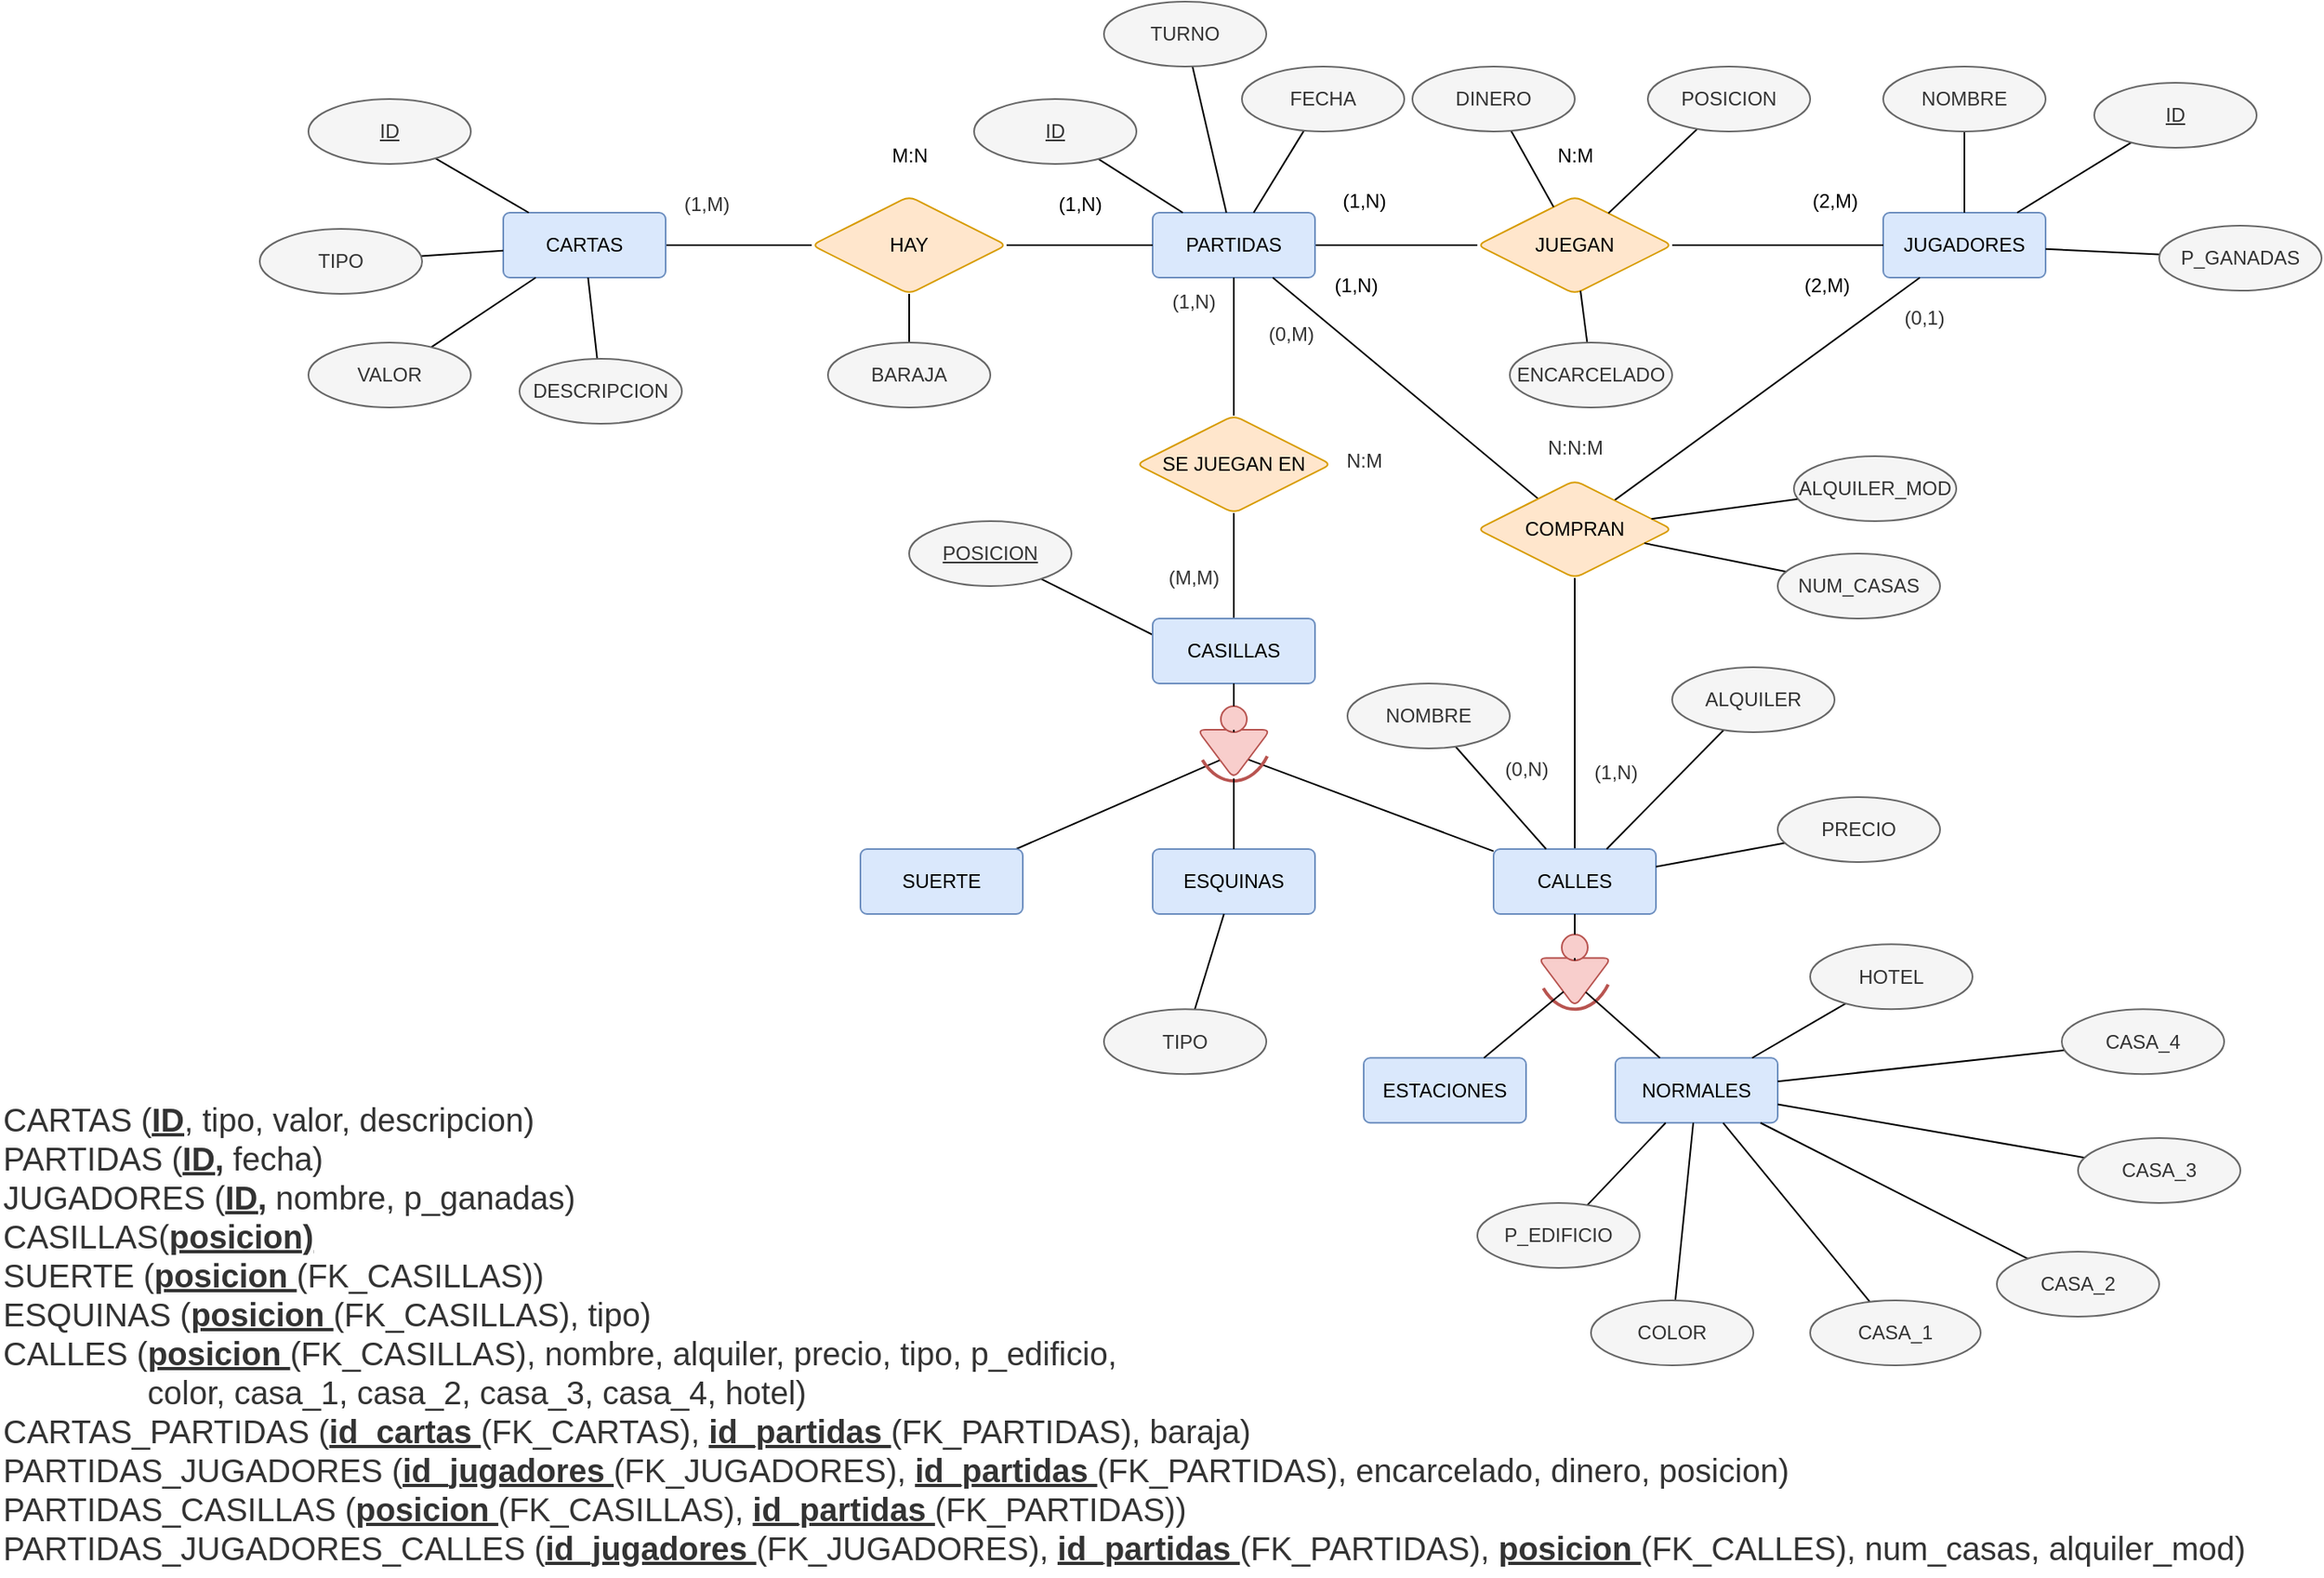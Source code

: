 <mxfile version="27.0.8">
  <diagram name="Página-1" id="GVrQLv2h6fMx2io5HRrk">
    <mxGraphModel dx="1861" dy="1739" grid="1" gridSize="10" guides="1" tooltips="1" connect="1" arrows="1" fold="1" page="1" pageScale="1" pageWidth="827" pageHeight="1169" math="0" shadow="0">
      <root>
        <mxCell id="0" />
        <mxCell id="1" parent="0" />
        <mxCell id="Kz1kZKpCMdOL16E8bEL4-8" style="rounded=0;orthogonalLoop=1;jettySize=auto;html=1;fontFamily=Helvetica;fontSize=12;fontColor=default;endArrow=none;startFill=0;" parent="1" source="Kz1kZKpCMdOL16E8bEL4-2" target="Kz1kZKpCMdOL16E8bEL4-7" edge="1">
          <mxGeometry relative="1" as="geometry" />
        </mxCell>
        <mxCell id="Kz1kZKpCMdOL16E8bEL4-2" value="PARTIDAS" style="rounded=1;arcSize=10;whiteSpace=wrap;html=1;align=center;fillColor=#dae8fc;strokeColor=#6c8ebf;" parent="1" vertex="1">
          <mxGeometry x="80" y="120" width="100" height="40" as="geometry" />
        </mxCell>
        <mxCell id="Kz1kZKpCMdOL16E8bEL4-64" style="edgeStyle=orthogonalEdgeStyle;shape=connector;rounded=0;orthogonalLoop=1;jettySize=auto;html=1;strokeColor=default;align=center;verticalAlign=middle;fontFamily=Helvetica;fontSize=12;fontColor=#333333;labelBackgroundColor=none;startFill=0;endArrow=none;" parent="1" source="Kz1kZKpCMdOL16E8bEL4-3" target="Kz1kZKpCMdOL16E8bEL4-14" edge="1">
          <mxGeometry relative="1" as="geometry">
            <Array as="points">
              <mxPoint x="340" y="420" />
              <mxPoint x="340" y="420" />
            </Array>
          </mxGeometry>
        </mxCell>
        <mxCell id="Kz1kZKpCMdOL16E8bEL4-92" style="edgeStyle=none;shape=connector;rounded=0;orthogonalLoop=1;jettySize=auto;html=1;strokeColor=default;align=center;verticalAlign=middle;fontFamily=Helvetica;fontSize=12;fontColor=#333333;labelBackgroundColor=none;startFill=0;endArrow=none;" parent="1" source="Kz1kZKpCMdOL16E8bEL4-3" target="Kz1kZKpCMdOL16E8bEL4-81" edge="1">
          <mxGeometry relative="1" as="geometry" />
        </mxCell>
        <mxCell id="Kz1kZKpCMdOL16E8bEL4-3" value="CALLES" style="rounded=1;arcSize=10;whiteSpace=wrap;html=1;align=center;fillColor=#dae8fc;strokeColor=#6c8ebf;" parent="1" vertex="1">
          <mxGeometry x="290" y="512" width="100" height="40" as="geometry" />
        </mxCell>
        <mxCell id="Kz1kZKpCMdOL16E8bEL4-4" value="JUGADORES" style="rounded=1;arcSize=10;whiteSpace=wrap;html=1;align=center;fillColor=#dae8fc;strokeColor=#6c8ebf;" parent="1" vertex="1">
          <mxGeometry x="530" y="120" width="100" height="40" as="geometry" />
        </mxCell>
        <mxCell id="JQykCyGJorLqX33hvO-P-10" style="edgeStyle=none;shape=connector;rounded=0;orthogonalLoop=1;jettySize=auto;html=1;strokeColor=default;align=center;verticalAlign=middle;fontFamily=Helvetica;fontSize=12;fontColor=#333333;labelBackgroundColor=none;startFill=0;endArrow=none;" parent="1" source="Kz1kZKpCMdOL16E8bEL4-5" target="Kz1kZKpCMdOL16E8bEL4-22" edge="1">
          <mxGeometry relative="1" as="geometry" />
        </mxCell>
        <mxCell id="Kz1kZKpCMdOL16E8bEL4-5" value="CARTAS" style="rounded=1;arcSize=10;whiteSpace=wrap;html=1;align=center;fillColor=#dae8fc;strokeColor=#6c8ebf;" parent="1" vertex="1">
          <mxGeometry x="-320" y="120" width="100" height="40" as="geometry" />
        </mxCell>
        <mxCell id="Kz1kZKpCMdOL16E8bEL4-10" style="edgeStyle=none;shape=connector;rounded=0;orthogonalLoop=1;jettySize=auto;html=1;strokeColor=default;align=center;verticalAlign=middle;fontFamily=Helvetica;fontSize=12;fontColor=default;labelBackgroundColor=default;startFill=0;endArrow=none;" parent="1" source="Kz1kZKpCMdOL16E8bEL4-7" target="Kz1kZKpCMdOL16E8bEL4-4" edge="1">
          <mxGeometry relative="1" as="geometry" />
        </mxCell>
        <mxCell id="Kz1kZKpCMdOL16E8bEL4-7" value="JUEGAN" style="shape=rhombus;perimeter=rhombusPerimeter;whiteSpace=wrap;html=1;align=center;rounded=1;strokeColor=#d79b00;verticalAlign=middle;arcSize=10;fontFamily=Helvetica;fontSize=12;fillColor=#ffe6cc;" parent="1" vertex="1">
          <mxGeometry x="280" y="110" width="120" height="60" as="geometry" />
        </mxCell>
        <mxCell id="Kz1kZKpCMdOL16E8bEL4-18" style="edgeStyle=none;shape=connector;rounded=0;orthogonalLoop=1;jettySize=auto;html=1;strokeColor=default;align=center;verticalAlign=middle;fontFamily=Helvetica;fontSize=12;fontColor=default;labelBackgroundColor=none;startFill=0;endArrow=none;" parent="1" source="Kz1kZKpCMdOL16E8bEL4-14" target="Kz1kZKpCMdOL16E8bEL4-4" edge="1">
          <mxGeometry relative="1" as="geometry" />
        </mxCell>
        <mxCell id="JQykCyGJorLqX33hvO-P-3" style="shape=connector;rounded=0;orthogonalLoop=1;jettySize=auto;html=1;strokeColor=default;align=center;verticalAlign=middle;fontFamily=Helvetica;fontSize=12;fontColor=#333333;labelBackgroundColor=none;startFill=0;endArrow=none;" parent="1" source="Kz1kZKpCMdOL16E8bEL4-14" target="Kz1kZKpCMdOL16E8bEL4-2" edge="1">
          <mxGeometry relative="1" as="geometry" />
        </mxCell>
        <mxCell id="Kz1kZKpCMdOL16E8bEL4-14" value="COMPRAN" style="shape=rhombus;perimeter=rhombusPerimeter;whiteSpace=wrap;html=1;align=center;rounded=1;strokeColor=#d79b00;verticalAlign=middle;arcSize=10;fontFamily=Helvetica;fontSize=12;labelBackgroundColor=none;fillColor=#ffe6cc;" parent="1" vertex="1">
          <mxGeometry x="280" y="285" width="120" height="60" as="geometry" />
        </mxCell>
        <mxCell id="Kz1kZKpCMdOL16E8bEL4-24" style="edgeStyle=none;shape=connector;rounded=0;orthogonalLoop=1;jettySize=auto;html=1;strokeColor=default;align=center;verticalAlign=middle;fontFamily=Helvetica;fontSize=12;fontColor=default;labelBackgroundColor=none;startFill=0;endArrow=none;" parent="1" source="Kz1kZKpCMdOL16E8bEL4-22" target="Kz1kZKpCMdOL16E8bEL4-2" edge="1">
          <mxGeometry relative="1" as="geometry" />
        </mxCell>
        <mxCell id="Kz1kZKpCMdOL16E8bEL4-22" value="HAY" style="shape=rhombus;perimeter=rhombusPerimeter;whiteSpace=wrap;html=1;align=center;rounded=1;strokeColor=#d79b00;verticalAlign=middle;arcSize=10;fontFamily=Helvetica;fontSize=12;fontColor=default;labelBackgroundColor=none;fillColor=#ffe6cc;" parent="1" vertex="1">
          <mxGeometry x="-130" y="110" width="120" height="60" as="geometry" />
        </mxCell>
        <mxCell id="Kz1kZKpCMdOL16E8bEL4-28" value="(1,N)" style="text;html=1;align=center;verticalAlign=middle;resizable=0;points=[];autosize=1;strokeColor=none;fillColor=none;fontFamily=Helvetica;fontSize=12;fontColor=default;labelBackgroundColor=none;" parent="1" vertex="1">
          <mxGeometry x="10" y="100" width="50" height="30" as="geometry" />
        </mxCell>
        <mxCell id="Kz1kZKpCMdOL16E8bEL4-30" value="M:N" style="text;html=1;align=center;verticalAlign=middle;resizable=0;points=[];autosize=1;strokeColor=none;fillColor=none;fontFamily=Helvetica;fontSize=12;fontColor=default;labelBackgroundColor=none;" parent="1" vertex="1">
          <mxGeometry x="-95" y="70" width="50" height="30" as="geometry" />
        </mxCell>
        <mxCell id="Kz1kZKpCMdOL16E8bEL4-31" value="(2,M)" style="text;html=1;align=center;verticalAlign=middle;resizable=0;points=[];autosize=1;strokeColor=none;fillColor=none;fontFamily=Helvetica;fontSize=12;fontColor=default;labelBackgroundColor=none;" parent="1" vertex="1">
          <mxGeometry x="475" y="98" width="50" height="30" as="geometry" />
        </mxCell>
        <mxCell id="Kz1kZKpCMdOL16E8bEL4-32" value="(1,N)" style="text;html=1;align=center;verticalAlign=middle;resizable=0;points=[];autosize=1;strokeColor=none;fillColor=none;fontFamily=Helvetica;fontSize=12;fontColor=default;labelBackgroundColor=none;" parent="1" vertex="1">
          <mxGeometry x="185" y="98" width="50" height="30" as="geometry" />
        </mxCell>
        <mxCell id="Kz1kZKpCMdOL16E8bEL4-33" value="N:M" style="text;html=1;align=center;verticalAlign=middle;resizable=0;points=[];autosize=1;strokeColor=none;fillColor=none;fontFamily=Helvetica;fontSize=12;fontColor=default;labelBackgroundColor=none;" parent="1" vertex="1">
          <mxGeometry x="315" y="70" width="50" height="30" as="geometry" />
        </mxCell>
        <mxCell id="Kz1kZKpCMdOL16E8bEL4-36" style="edgeStyle=none;shape=connector;rounded=0;orthogonalLoop=1;jettySize=auto;html=1;strokeColor=default;align=center;verticalAlign=middle;fontFamily=Helvetica;fontSize=12;fontColor=default;labelBackgroundColor=none;startFill=0;endArrow=none;" parent="1" source="Kz1kZKpCMdOL16E8bEL4-35" target="Kz1kZKpCMdOL16E8bEL4-2" edge="1">
          <mxGeometry relative="1" as="geometry" />
        </mxCell>
        <mxCell id="Kz1kZKpCMdOL16E8bEL4-59" style="edgeStyle=none;shape=connector;rounded=0;orthogonalLoop=1;jettySize=auto;html=1;strokeColor=default;align=center;verticalAlign=middle;fontFamily=Helvetica;fontSize=12;fontColor=#333333;labelBackgroundColor=none;startFill=0;endArrow=none;" parent="1" source="Kz1kZKpCMdOL16E8bEL4-35" target="Kz1kZKpCMdOL16E8bEL4-58" edge="1">
          <mxGeometry relative="1" as="geometry" />
        </mxCell>
        <mxCell id="Kz1kZKpCMdOL16E8bEL4-35" value="SE JUEGAN EN" style="shape=rhombus;perimeter=rhombusPerimeter;whiteSpace=wrap;html=1;align=center;rounded=1;strokeColor=#d79b00;verticalAlign=middle;arcSize=10;fontFamily=Helvetica;fontSize=12;fontColor=default;labelBackgroundColor=none;fillColor=#ffe6cc;" parent="1" vertex="1">
          <mxGeometry x="70" y="245" width="120" height="60" as="geometry" />
        </mxCell>
        <mxCell id="Kz1kZKpCMdOL16E8bEL4-47" style="edgeStyle=none;shape=connector;rounded=0;orthogonalLoop=1;jettySize=auto;html=1;strokeColor=default;align=center;verticalAlign=middle;fontFamily=Helvetica;fontSize=12;fontColor=#333333;labelBackgroundColor=none;startFill=0;endArrow=none;" parent="1" source="Kz1kZKpCMdOL16E8bEL4-44" target="Kz1kZKpCMdOL16E8bEL4-4" edge="1">
          <mxGeometry relative="1" as="geometry" />
        </mxCell>
        <mxCell id="Kz1kZKpCMdOL16E8bEL4-44" value="NOMBRE" style="ellipse;whiteSpace=wrap;html=1;align=center;rounded=1;strokeColor=#666666;verticalAlign=middle;arcSize=10;fontFamily=Helvetica;fontSize=12;fontColor=#333333;labelBackgroundColor=none;fillColor=#f5f5f5;" parent="1" vertex="1">
          <mxGeometry x="530" y="30" width="100" height="40" as="geometry" />
        </mxCell>
        <mxCell id="Kz1kZKpCMdOL16E8bEL4-48" style="edgeStyle=none;shape=connector;rounded=0;orthogonalLoop=1;jettySize=auto;html=1;strokeColor=default;align=center;verticalAlign=middle;fontFamily=Helvetica;fontSize=12;fontColor=#333333;labelBackgroundColor=none;startFill=0;endArrow=none;" parent="1" source="Kz1kZKpCMdOL16E8bEL4-45" target="Kz1kZKpCMdOL16E8bEL4-4" edge="1">
          <mxGeometry relative="1" as="geometry" />
        </mxCell>
        <mxCell id="Kz1kZKpCMdOL16E8bEL4-45" value="ID" style="ellipse;whiteSpace=wrap;html=1;align=center;rounded=1;strokeColor=#666666;verticalAlign=middle;arcSize=10;fontFamily=Helvetica;fontSize=12;fontColor=#333333;labelBackgroundColor=none;fillColor=#f5f5f5;fontStyle=4" parent="1" vertex="1">
          <mxGeometry x="660" y="40" width="100" height="40" as="geometry" />
        </mxCell>
        <mxCell id="Kz1kZKpCMdOL16E8bEL4-52" style="edgeStyle=none;shape=connector;rounded=0;orthogonalLoop=1;jettySize=auto;html=1;strokeColor=default;align=center;verticalAlign=middle;fontFamily=Helvetica;fontSize=12;fontColor=#333333;labelBackgroundColor=none;startFill=0;endArrow=none;" parent="1" source="Kz1kZKpCMdOL16E8bEL4-50" target="Kz1kZKpCMdOL16E8bEL4-7" edge="1">
          <mxGeometry relative="1" as="geometry" />
        </mxCell>
        <mxCell id="Kz1kZKpCMdOL16E8bEL4-50" value="DINERO" style="ellipse;whiteSpace=wrap;html=1;align=center;rounded=1;strokeColor=#666666;verticalAlign=middle;arcSize=10;fontFamily=Helvetica;fontSize=12;fontColor=#333333;labelBackgroundColor=none;fillColor=#f5f5f5;" parent="1" vertex="1">
          <mxGeometry x="240" y="30" width="100" height="40" as="geometry" />
        </mxCell>
        <mxCell id="Kz1kZKpCMdOL16E8bEL4-54" style="edgeStyle=none;shape=connector;rounded=0;orthogonalLoop=1;jettySize=auto;html=1;strokeColor=default;align=center;verticalAlign=middle;fontFamily=Helvetica;fontSize=12;fontColor=#333333;labelBackgroundColor=none;startFill=0;endArrow=none;" parent="1" source="Kz1kZKpCMdOL16E8bEL4-53" target="Kz1kZKpCMdOL16E8bEL4-2" edge="1">
          <mxGeometry relative="1" as="geometry" />
        </mxCell>
        <mxCell id="Kz1kZKpCMdOL16E8bEL4-53" value="ID" style="ellipse;whiteSpace=wrap;html=1;align=center;rounded=1;strokeColor=#666666;verticalAlign=middle;arcSize=10;fontFamily=Helvetica;fontSize=12;fontColor=#333333;labelBackgroundColor=none;fillColor=#f5f5f5;fontStyle=4" parent="1" vertex="1">
          <mxGeometry x="-30" y="50" width="100" height="40" as="geometry" />
        </mxCell>
        <mxCell id="Kz1kZKpCMdOL16E8bEL4-65" style="edgeStyle=none;shape=connector;rounded=0;orthogonalLoop=1;jettySize=auto;html=1;strokeColor=default;align=center;verticalAlign=middle;fontFamily=Helvetica;fontSize=12;fontColor=#333333;labelBackgroundColor=none;startFill=0;endArrow=none;" parent="1" source="Kz1kZKpCMdOL16E8bEL4-55" edge="1">
          <mxGeometry relative="1" as="geometry">
            <mxPoint x="120" y="400" as="targetPoint" />
          </mxGeometry>
        </mxCell>
        <mxCell id="Kz1kZKpCMdOL16E8bEL4-55" value="POSICION" style="ellipse;whiteSpace=wrap;html=1;align=center;rounded=1;strokeColor=#666666;verticalAlign=middle;arcSize=10;fontFamily=Helvetica;fontSize=12;fontColor=#333333;labelBackgroundColor=none;fillColor=#f5f5f5;fontStyle=4" parent="1" vertex="1">
          <mxGeometry x="-70" y="310" width="100" height="40" as="geometry" />
        </mxCell>
        <mxCell id="Kz1kZKpCMdOL16E8bEL4-66" style="edgeStyle=none;shape=connector;rounded=0;orthogonalLoop=1;jettySize=auto;html=1;strokeColor=default;align=center;verticalAlign=middle;fontFamily=Helvetica;fontSize=12;fontColor=#333333;labelBackgroundColor=none;startFill=0;endArrow=none;" parent="1" source="Kz1kZKpCMdOL16E8bEL4-56" target="Kz1kZKpCMdOL16E8bEL4-3" edge="1">
          <mxGeometry relative="1" as="geometry" />
        </mxCell>
        <mxCell id="Kz1kZKpCMdOL16E8bEL4-56" value="NOMBRE" style="ellipse;whiteSpace=wrap;html=1;align=center;rounded=1;strokeColor=#666666;verticalAlign=middle;arcSize=10;fontFamily=Helvetica;fontSize=12;fontColor=#333333;labelBackgroundColor=none;fillColor=#f5f5f5;" parent="1" vertex="1">
          <mxGeometry x="200" y="410" width="100" height="40" as="geometry" />
        </mxCell>
        <mxCell id="Kz1kZKpCMdOL16E8bEL4-67" style="edgeStyle=none;shape=connector;rounded=0;orthogonalLoop=1;jettySize=auto;html=1;strokeColor=default;align=center;verticalAlign=middle;fontFamily=Helvetica;fontSize=12;fontColor=#333333;labelBackgroundColor=none;startFill=0;endArrow=none;" parent="1" source="Kz1kZKpCMdOL16E8bEL4-57" target="Kz1kZKpCMdOL16E8bEL4-3" edge="1">
          <mxGeometry relative="1" as="geometry">
            <mxPoint x="427.998" y="475.997" as="sourcePoint" />
          </mxGeometry>
        </mxCell>
        <mxCell id="Kz1kZKpCMdOL16E8bEL4-57" value="PRECIO" style="ellipse;whiteSpace=wrap;html=1;align=center;rounded=1;strokeColor=#666666;verticalAlign=middle;arcSize=10;fontFamily=Helvetica;fontSize=12;fontColor=#333333;labelBackgroundColor=none;fillColor=#f5f5f5;" parent="1" vertex="1">
          <mxGeometry x="465" y="480" width="100" height="40" as="geometry" />
        </mxCell>
        <mxCell id="Kz1kZKpCMdOL16E8bEL4-58" value="CASILLAS" style="rounded=1;arcSize=10;whiteSpace=wrap;html=1;align=center;strokeColor=#6c8ebf;verticalAlign=middle;fontFamily=Helvetica;fontSize=12;labelBackgroundColor=none;fillColor=#dae8fc;" parent="1" vertex="1">
          <mxGeometry x="80" y="370" width="100" height="40" as="geometry" />
        </mxCell>
        <mxCell id="Kz1kZKpCMdOL16E8bEL4-60" value="ESTACIONES" style="rounded=1;arcSize=10;whiteSpace=wrap;html=1;align=center;strokeColor=#6c8ebf;verticalAlign=middle;fontFamily=Helvetica;fontSize=12;labelBackgroundColor=none;fillColor=#dae8fc;" parent="1" vertex="1">
          <mxGeometry x="210" y="640.63" width="100" height="40" as="geometry" />
        </mxCell>
        <mxCell id="Kz1kZKpCMdOL16E8bEL4-61" value="NORMALES" style="whiteSpace=wrap;html=1;align=center;rounded=1;strokeColor=#6c8ebf;verticalAlign=middle;arcSize=10;fontFamily=Helvetica;fontSize=12;labelBackgroundColor=none;fillColor=#dae8fc;" parent="1" vertex="1">
          <mxGeometry x="365" y="640.63" width="100" height="40" as="geometry" />
        </mxCell>
        <mxCell id="Kz1kZKpCMdOL16E8bEL4-90" style="edgeStyle=none;shape=connector;rounded=0;orthogonalLoop=1;jettySize=auto;html=1;strokeColor=default;align=center;verticalAlign=middle;fontFamily=Helvetica;fontSize=12;fontColor=#333333;labelBackgroundColor=none;startFill=0;endArrow=none;" parent="1" source="Kz1kZKpCMdOL16E8bEL4-62" target="Kz1kZKpCMdOL16E8bEL4-81" edge="1">
          <mxGeometry relative="1" as="geometry" />
        </mxCell>
        <mxCell id="Kz1kZKpCMdOL16E8bEL4-62" value="SUERTE" style="rounded=1;arcSize=10;whiteSpace=wrap;html=1;align=center;strokeColor=#6c8ebf;verticalAlign=middle;fontFamily=Helvetica;fontSize=12;labelBackgroundColor=none;fillColor=#dae8fc;" parent="1" vertex="1">
          <mxGeometry x="-100" y="512" width="100" height="40" as="geometry" />
        </mxCell>
        <mxCell id="Kz1kZKpCMdOL16E8bEL4-63" value="ESQUINAS" style="rounded=1;arcSize=10;whiteSpace=wrap;html=1;align=center;strokeColor=#6c8ebf;verticalAlign=middle;fontFamily=Helvetica;fontSize=12;labelBackgroundColor=none;fillColor=#dae8fc;" parent="1" vertex="1">
          <mxGeometry x="80" y="512" width="100" height="40" as="geometry" />
        </mxCell>
        <mxCell id="Kz1kZKpCMdOL16E8bEL4-80" value="" style="group" parent="1" vertex="1" connectable="0">
          <mxGeometry x="105" y="400" width="50" height="70" as="geometry" />
        </mxCell>
        <mxCell id="Kz1kZKpCMdOL16E8bEL4-81" value="" style="triangle;whiteSpace=wrap;html=1;rounded=1;strokeColor=#b85450;align=center;verticalAlign=middle;arcSize=10;fontFamily=Helvetica;fontSize=12;labelBackgroundColor=none;fillColor=#f8cecc;rotation=90;" parent="Kz1kZKpCMdOL16E8bEL4-80" vertex="1">
          <mxGeometry x="10" y="31" width="30" height="45" as="geometry" />
        </mxCell>
        <mxCell id="Kz1kZKpCMdOL16E8bEL4-82" value="" style="verticalLabelPosition=bottom;verticalAlign=top;html=1;shape=mxgraph.basic.arc;startAngle=0.346;endAngle=0.641;rounded=1;strokeColor=#b85450;align=center;arcSize=10;fontFamily=Helvetica;fontSize=12;labelBackgroundColor=none;fillColor=#f8cecc;strokeWidth=2;" parent="Kz1kZKpCMdOL16E8bEL4-80" vertex="1">
          <mxGeometry width="50" height="70" as="geometry" />
        </mxCell>
        <mxCell id="Kz1kZKpCMdOL16E8bEL4-83" value="" style="ellipse;whiteSpace=wrap;html=1;aspect=fixed;fillColor=#f8cecc;strokeColor=#b85450;" parent="Kz1kZKpCMdOL16E8bEL4-80" vertex="1">
          <mxGeometry x="17" y="24" width="16" height="16" as="geometry" />
        </mxCell>
        <mxCell id="Kz1kZKpCMdOL16E8bEL4-84" style="edgeStyle=none;shape=connector;rounded=0;orthogonalLoop=1;jettySize=auto;html=1;strokeColor=default;align=center;verticalAlign=middle;fontFamily=Helvetica;fontSize=12;fontColor=default;labelBackgroundColor=none;endArrow=none;endFill=0;" parent="Kz1kZKpCMdOL16E8bEL4-80" source="Kz1kZKpCMdOL16E8bEL4-83" target="Kz1kZKpCMdOL16E8bEL4-81" edge="1">
          <mxGeometry relative="1" as="geometry" />
        </mxCell>
        <mxCell id="Kz1kZKpCMdOL16E8bEL4-85" value="" style="group" parent="1" vertex="1" connectable="0">
          <mxGeometry x="315" y="540.63" width="50" height="70" as="geometry" />
        </mxCell>
        <mxCell id="Kz1kZKpCMdOL16E8bEL4-86" value="" style="triangle;whiteSpace=wrap;html=1;rounded=1;strokeColor=#b85450;align=center;verticalAlign=middle;arcSize=10;fontFamily=Helvetica;fontSize=12;labelBackgroundColor=none;fillColor=#f8cecc;rotation=90;" parent="Kz1kZKpCMdOL16E8bEL4-85" vertex="1">
          <mxGeometry x="10" y="31" width="30" height="45" as="geometry" />
        </mxCell>
        <mxCell id="Kz1kZKpCMdOL16E8bEL4-87" value="" style="verticalLabelPosition=bottom;verticalAlign=top;html=1;shape=mxgraph.basic.arc;startAngle=0.346;endAngle=0.641;rounded=1;strokeColor=#b85450;align=center;arcSize=10;fontFamily=Helvetica;fontSize=12;labelBackgroundColor=none;fillColor=#f8cecc;strokeWidth=2;" parent="Kz1kZKpCMdOL16E8bEL4-85" vertex="1">
          <mxGeometry width="50" height="70" as="geometry" />
        </mxCell>
        <mxCell id="Kz1kZKpCMdOL16E8bEL4-88" value="" style="ellipse;whiteSpace=wrap;html=1;aspect=fixed;fillColor=#f8cecc;strokeColor=#b85450;" parent="Kz1kZKpCMdOL16E8bEL4-85" vertex="1">
          <mxGeometry x="17" y="24" width="16" height="16" as="geometry" />
        </mxCell>
        <mxCell id="Kz1kZKpCMdOL16E8bEL4-89" style="edgeStyle=none;shape=connector;rounded=0;orthogonalLoop=1;jettySize=auto;html=1;strokeColor=default;align=center;verticalAlign=middle;fontFamily=Helvetica;fontSize=12;fontColor=default;labelBackgroundColor=none;endArrow=none;endFill=0;" parent="Kz1kZKpCMdOL16E8bEL4-85" source="Kz1kZKpCMdOL16E8bEL4-88" target="Kz1kZKpCMdOL16E8bEL4-86" edge="1">
          <mxGeometry relative="1" as="geometry" />
        </mxCell>
        <mxCell id="Kz1kZKpCMdOL16E8bEL4-91" style="edgeStyle=none;shape=connector;rounded=0;orthogonalLoop=1;jettySize=auto;html=1;strokeColor=default;align=center;verticalAlign=middle;fontFamily=Helvetica;fontSize=12;fontColor=#333333;labelBackgroundColor=none;startFill=0;endArrow=none;" parent="1" source="Kz1kZKpCMdOL16E8bEL4-63" target="Kz1kZKpCMdOL16E8bEL4-81" edge="1">
          <mxGeometry relative="1" as="geometry" />
        </mxCell>
        <mxCell id="Kz1kZKpCMdOL16E8bEL4-94" style="edgeStyle=none;shape=connector;rounded=0;orthogonalLoop=1;jettySize=auto;html=1;strokeColor=default;align=center;verticalAlign=middle;fontFamily=Helvetica;fontSize=12;fontColor=#333333;labelBackgroundColor=none;startFill=0;endArrow=none;" parent="1" source="Kz1kZKpCMdOL16E8bEL4-83" target="Kz1kZKpCMdOL16E8bEL4-58" edge="1">
          <mxGeometry relative="1" as="geometry" />
        </mxCell>
        <mxCell id="Kz1kZKpCMdOL16E8bEL4-95" style="edgeStyle=none;shape=connector;rounded=0;orthogonalLoop=1;jettySize=auto;html=1;strokeColor=default;align=center;verticalAlign=middle;fontFamily=Helvetica;fontSize=12;fontColor=#333333;labelBackgroundColor=none;startFill=0;endArrow=none;" parent="1" source="Kz1kZKpCMdOL16E8bEL4-88" target="Kz1kZKpCMdOL16E8bEL4-3" edge="1">
          <mxGeometry relative="1" as="geometry" />
        </mxCell>
        <mxCell id="Kz1kZKpCMdOL16E8bEL4-96" style="edgeStyle=none;shape=connector;rounded=0;orthogonalLoop=1;jettySize=auto;html=1;strokeColor=default;align=center;verticalAlign=middle;fontFamily=Helvetica;fontSize=12;fontColor=#333333;labelBackgroundColor=none;startFill=0;endArrow=none;" parent="1" source="Kz1kZKpCMdOL16E8bEL4-86" target="Kz1kZKpCMdOL16E8bEL4-60" edge="1">
          <mxGeometry relative="1" as="geometry" />
        </mxCell>
        <mxCell id="Kz1kZKpCMdOL16E8bEL4-97" style="edgeStyle=none;shape=connector;rounded=0;orthogonalLoop=1;jettySize=auto;html=1;strokeColor=default;align=center;verticalAlign=middle;fontFamily=Helvetica;fontSize=12;fontColor=#333333;labelBackgroundColor=none;startFill=0;endArrow=none;" parent="1" source="Kz1kZKpCMdOL16E8bEL4-86" target="Kz1kZKpCMdOL16E8bEL4-61" edge="1">
          <mxGeometry relative="1" as="geometry" />
        </mxCell>
        <mxCell id="Kz1kZKpCMdOL16E8bEL4-100" value="(0,1)" style="text;html=1;align=center;verticalAlign=middle;resizable=0;points=[];autosize=1;strokeColor=none;fillColor=none;fontFamily=Helvetica;fontSize=12;fontColor=#333333;labelBackgroundColor=none;" parent="1" vertex="1">
          <mxGeometry x="530" y="170" width="50" height="30" as="geometry" />
        </mxCell>
        <mxCell id="Kz1kZKpCMdOL16E8bEL4-101" value="(1,N)" style="text;html=1;align=center;verticalAlign=middle;resizable=0;points=[];autosize=1;strokeColor=none;fillColor=none;fontFamily=Helvetica;fontSize=12;fontColor=#333333;labelBackgroundColor=none;" parent="1" vertex="1">
          <mxGeometry x="340" y="450" width="50" height="30" as="geometry" />
        </mxCell>
        <mxCell id="Kz1kZKpCMdOL16E8bEL4-102" value="(M,M)" style="text;html=1;align=center;verticalAlign=middle;resizable=0;points=[];autosize=1;strokeColor=none;fillColor=none;fontFamily=Helvetica;fontSize=12;fontColor=#333333;labelBackgroundColor=none;" parent="1" vertex="1">
          <mxGeometry x="80" y="330" width="50" height="30" as="geometry" />
        </mxCell>
        <mxCell id="Kz1kZKpCMdOL16E8bEL4-103" value="(1,N)" style="text;html=1;align=center;verticalAlign=middle;resizable=0;points=[];autosize=1;strokeColor=none;fillColor=none;fontFamily=Helvetica;fontSize=12;fontColor=#333333;labelBackgroundColor=none;" parent="1" vertex="1">
          <mxGeometry x="80" y="160" width="50" height="30" as="geometry" />
        </mxCell>
        <mxCell id="Kz1kZKpCMdOL16E8bEL4-104" value="N:M" style="text;html=1;align=center;verticalAlign=middle;resizable=0;points=[];autosize=1;strokeColor=none;fillColor=none;fontFamily=Helvetica;fontSize=12;fontColor=#333333;labelBackgroundColor=none;" parent="1" vertex="1">
          <mxGeometry x="185" y="258" width="50" height="30" as="geometry" />
        </mxCell>
        <mxCell id="Kz1kZKpCMdOL16E8bEL4-113" style="edgeStyle=none;shape=connector;rounded=0;orthogonalLoop=1;jettySize=auto;html=1;strokeColor=default;align=center;verticalAlign=middle;fontFamily=Helvetica;fontSize=12;fontColor=#333333;labelBackgroundColor=none;startFill=0;endArrow=none;" parent="1" source="Kz1kZKpCMdOL16E8bEL4-105" target="Kz1kZKpCMdOL16E8bEL4-5" edge="1">
          <mxGeometry relative="1" as="geometry" />
        </mxCell>
        <mxCell id="Kz1kZKpCMdOL16E8bEL4-105" value="&lt;u&gt;ID&lt;/u&gt;" style="ellipse;whiteSpace=wrap;html=1;align=center;rounded=1;strokeColor=#666666;verticalAlign=middle;arcSize=10;fontFamily=Helvetica;fontSize=12;fontColor=#333333;labelBackgroundColor=none;fillColor=#f5f5f5;" parent="1" vertex="1">
          <mxGeometry x="-440" y="50" width="100" height="40" as="geometry" />
        </mxCell>
        <mxCell id="Kz1kZKpCMdOL16E8bEL4-112" style="edgeStyle=none;shape=connector;rounded=0;orthogonalLoop=1;jettySize=auto;html=1;strokeColor=default;align=center;verticalAlign=middle;fontFamily=Helvetica;fontSize=12;fontColor=#333333;labelBackgroundColor=none;startFill=0;endArrow=none;" parent="1" source="Kz1kZKpCMdOL16E8bEL4-106" target="Kz1kZKpCMdOL16E8bEL4-5" edge="1">
          <mxGeometry relative="1" as="geometry" />
        </mxCell>
        <mxCell id="Kz1kZKpCMdOL16E8bEL4-106" value="DESCRIPCION" style="ellipse;whiteSpace=wrap;html=1;align=center;rounded=1;strokeColor=#666666;verticalAlign=middle;arcSize=10;fontFamily=Helvetica;fontSize=12;fontColor=#333333;labelBackgroundColor=none;fillColor=#f5f5f5;" parent="1" vertex="1">
          <mxGeometry x="-310" y="210" width="100" height="40" as="geometry" />
        </mxCell>
        <mxCell id="Kz1kZKpCMdOL16E8bEL4-111" style="edgeStyle=none;shape=connector;rounded=0;orthogonalLoop=1;jettySize=auto;html=1;strokeColor=default;align=center;verticalAlign=middle;fontFamily=Helvetica;fontSize=12;fontColor=#333333;labelBackgroundColor=none;startFill=0;endArrow=none;" parent="1" source="Kz1kZKpCMdOL16E8bEL4-108" target="Kz1kZKpCMdOL16E8bEL4-5" edge="1">
          <mxGeometry relative="1" as="geometry" />
        </mxCell>
        <mxCell id="Kz1kZKpCMdOL16E8bEL4-108" value="TIPO" style="ellipse;whiteSpace=wrap;html=1;align=center;rounded=1;strokeColor=#666666;verticalAlign=middle;arcSize=10;fontFamily=Helvetica;fontSize=12;fontColor=#333333;labelBackgroundColor=none;fillColor=#f5f5f5;" parent="1" vertex="1">
          <mxGeometry x="-470" y="130" width="100" height="40" as="geometry" />
        </mxCell>
        <mxCell id="Kz1kZKpCMdOL16E8bEL4-110" style="edgeStyle=none;shape=connector;rounded=0;orthogonalLoop=1;jettySize=auto;html=1;strokeColor=default;align=center;verticalAlign=middle;fontFamily=Helvetica;fontSize=12;fontColor=#333333;labelBackgroundColor=none;startFill=0;endArrow=none;" parent="1" source="Kz1kZKpCMdOL16E8bEL4-109" target="Kz1kZKpCMdOL16E8bEL4-5" edge="1">
          <mxGeometry relative="1" as="geometry" />
        </mxCell>
        <mxCell id="Kz1kZKpCMdOL16E8bEL4-109" value="VALOR" style="ellipse;whiteSpace=wrap;html=1;align=center;rounded=1;strokeColor=#666666;verticalAlign=middle;arcSize=10;fontFamily=Helvetica;fontSize=12;fontColor=#333333;labelBackgroundColor=none;fillColor=#f5f5f5;" parent="1" vertex="1">
          <mxGeometry x="-440" y="200" width="100" height="40" as="geometry" />
        </mxCell>
        <mxCell id="Kz1kZKpCMdOL16E8bEL4-124" style="edgeStyle=none;shape=connector;rounded=0;orthogonalLoop=1;jettySize=auto;html=1;strokeColor=default;align=center;verticalAlign=middle;fontFamily=Helvetica;fontSize=12;fontColor=#333333;labelBackgroundColor=none;startFill=0;endArrow=none;" parent="1" source="Kz1kZKpCMdOL16E8bEL4-116" target="Kz1kZKpCMdOL16E8bEL4-61" edge="1">
          <mxGeometry relative="1" as="geometry" />
        </mxCell>
        <mxCell id="Kz1kZKpCMdOL16E8bEL4-116" value="CASA_2" style="ellipse;whiteSpace=wrap;html=1;align=center;rounded=1;strokeColor=#666666;verticalAlign=middle;arcSize=10;fontFamily=Helvetica;fontSize=12;fontColor=#333333;labelBackgroundColor=none;fillColor=#f5f5f5;" parent="1" vertex="1">
          <mxGeometry x="600" y="760" width="100" height="40" as="geometry" />
        </mxCell>
        <mxCell id="Kz1kZKpCMdOL16E8bEL4-125" style="edgeStyle=none;shape=connector;rounded=0;orthogonalLoop=1;jettySize=auto;html=1;strokeColor=default;align=center;verticalAlign=middle;fontFamily=Helvetica;fontSize=12;fontColor=#333333;labelBackgroundColor=none;startFill=0;endArrow=none;" parent="1" source="Kz1kZKpCMdOL16E8bEL4-117" target="Kz1kZKpCMdOL16E8bEL4-61" edge="1">
          <mxGeometry relative="1" as="geometry" />
        </mxCell>
        <mxCell id="Kz1kZKpCMdOL16E8bEL4-117" value="CASA_1" style="ellipse;whiteSpace=wrap;html=1;align=center;rounded=1;strokeColor=#666666;verticalAlign=middle;arcSize=10;fontFamily=Helvetica;fontSize=12;fontColor=#333333;labelBackgroundColor=none;fillColor=#f5f5f5;" parent="1" vertex="1">
          <mxGeometry x="485" y="790" width="105" height="40" as="geometry" />
        </mxCell>
        <mxCell id="Kz1kZKpCMdOL16E8bEL4-123" style="edgeStyle=none;shape=connector;rounded=0;orthogonalLoop=1;jettySize=auto;html=1;strokeColor=default;align=center;verticalAlign=middle;fontFamily=Helvetica;fontSize=12;fontColor=#333333;labelBackgroundColor=none;startFill=0;endArrow=none;" parent="1" source="Kz1kZKpCMdOL16E8bEL4-118" target="Kz1kZKpCMdOL16E8bEL4-61" edge="1">
          <mxGeometry relative="1" as="geometry" />
        </mxCell>
        <mxCell id="Kz1kZKpCMdOL16E8bEL4-118" value="CASA_3" style="ellipse;whiteSpace=wrap;html=1;align=center;rounded=1;strokeColor=#666666;verticalAlign=middle;arcSize=10;fontFamily=Helvetica;fontSize=12;fontColor=#333333;labelBackgroundColor=none;fillColor=#f5f5f5;" parent="1" vertex="1">
          <mxGeometry x="650" y="690" width="100" height="40" as="geometry" />
        </mxCell>
        <mxCell id="Kz1kZKpCMdOL16E8bEL4-122" style="edgeStyle=none;shape=connector;rounded=0;orthogonalLoop=1;jettySize=auto;html=1;strokeColor=default;align=center;verticalAlign=middle;fontFamily=Helvetica;fontSize=12;fontColor=#333333;labelBackgroundColor=none;startFill=0;endArrow=none;" parent="1" source="Kz1kZKpCMdOL16E8bEL4-119" target="Kz1kZKpCMdOL16E8bEL4-61" edge="1">
          <mxGeometry relative="1" as="geometry" />
        </mxCell>
        <mxCell id="Kz1kZKpCMdOL16E8bEL4-119" value="CASA_4" style="ellipse;whiteSpace=wrap;html=1;align=center;rounded=1;strokeColor=#666666;verticalAlign=middle;arcSize=10;fontFamily=Helvetica;fontSize=12;fontColor=#333333;labelBackgroundColor=none;fillColor=#f5f5f5;" parent="1" vertex="1">
          <mxGeometry x="640" y="610.63" width="100" height="40" as="geometry" />
        </mxCell>
        <mxCell id="Kz1kZKpCMdOL16E8bEL4-121" style="edgeStyle=none;shape=connector;rounded=0;orthogonalLoop=1;jettySize=auto;html=1;strokeColor=default;align=center;verticalAlign=middle;fontFamily=Helvetica;fontSize=12;fontColor=#333333;labelBackgroundColor=none;startFill=0;endArrow=none;" parent="1" source="Kz1kZKpCMdOL16E8bEL4-120" target="Kz1kZKpCMdOL16E8bEL4-61" edge="1">
          <mxGeometry relative="1" as="geometry" />
        </mxCell>
        <mxCell id="Kz1kZKpCMdOL16E8bEL4-120" value="HOTEL" style="ellipse;whiteSpace=wrap;html=1;align=center;rounded=1;strokeColor=#666666;verticalAlign=middle;arcSize=10;fontFamily=Helvetica;fontSize=12;fontColor=#333333;labelBackgroundColor=none;fillColor=#f5f5f5;" parent="1" vertex="1">
          <mxGeometry x="485" y="570.63" width="100" height="40" as="geometry" />
        </mxCell>
        <mxCell id="Kz1kZKpCMdOL16E8bEL4-131" style="edgeStyle=none;shape=connector;rounded=0;orthogonalLoop=1;jettySize=auto;html=1;strokeColor=default;align=center;verticalAlign=middle;fontFamily=Helvetica;fontSize=12;fontColor=#333333;labelBackgroundColor=none;startFill=0;endArrow=none;" parent="1" source="Kz1kZKpCMdOL16E8bEL4-130" target="Kz1kZKpCMdOL16E8bEL4-3" edge="1">
          <mxGeometry relative="1" as="geometry" />
        </mxCell>
        <mxCell id="Kz1kZKpCMdOL16E8bEL4-130" value="ALQUILER" style="ellipse;whiteSpace=wrap;html=1;align=center;rounded=1;strokeColor=#666666;verticalAlign=middle;arcSize=10;fontFamily=Helvetica;fontSize=12;fontColor=#333333;labelBackgroundColor=none;fillColor=#f5f5f5;" parent="1" vertex="1">
          <mxGeometry x="400" y="400" width="100" height="40" as="geometry" />
        </mxCell>
        <mxCell id="Kz1kZKpCMdOL16E8bEL4-134" style="edgeStyle=none;shape=connector;rounded=0;orthogonalLoop=1;jettySize=auto;html=1;strokeColor=default;align=center;verticalAlign=middle;fontFamily=Helvetica;fontSize=12;fontColor=#333333;labelBackgroundColor=none;startFill=0;endArrow=none;" parent="1" source="Kz1kZKpCMdOL16E8bEL4-133" target="Kz1kZKpCMdOL16E8bEL4-63" edge="1">
          <mxGeometry relative="1" as="geometry" />
        </mxCell>
        <mxCell id="Kz1kZKpCMdOL16E8bEL4-133" value="TIPO" style="ellipse;whiteSpace=wrap;html=1;align=center;rounded=1;strokeColor=#666666;verticalAlign=middle;arcSize=10;fontFamily=Helvetica;fontSize=12;fontColor=#333333;labelBackgroundColor=none;fillColor=#f5f5f5;" parent="1" vertex="1">
          <mxGeometry x="50" y="610.63" width="100" height="40" as="geometry" />
        </mxCell>
        <mxCell id="Kz1kZKpCMdOL16E8bEL4-136" style="edgeStyle=none;shape=connector;rounded=0;orthogonalLoop=1;jettySize=auto;html=1;strokeColor=default;align=center;verticalAlign=middle;fontFamily=Helvetica;fontSize=12;fontColor=#333333;labelBackgroundColor=none;startFill=0;endArrow=none;" parent="1" source="Kz1kZKpCMdOL16E8bEL4-135" target="Kz1kZKpCMdOL16E8bEL4-4" edge="1">
          <mxGeometry relative="1" as="geometry" />
        </mxCell>
        <mxCell id="Kz1kZKpCMdOL16E8bEL4-135" value="P_GANADAS" style="ellipse;whiteSpace=wrap;html=1;align=center;rounded=1;strokeColor=#666666;verticalAlign=middle;arcSize=10;fontFamily=Helvetica;fontSize=12;fontColor=#333333;labelBackgroundColor=none;fillColor=#f5f5f5;" parent="1" vertex="1">
          <mxGeometry x="700" y="128" width="100" height="40" as="geometry" />
        </mxCell>
        <mxCell id="Kz1kZKpCMdOL16E8bEL4-138" style="edgeStyle=none;shape=connector;rounded=0;orthogonalLoop=1;jettySize=auto;html=1;strokeColor=default;align=center;verticalAlign=middle;fontFamily=Helvetica;fontSize=12;fontColor=#333333;labelBackgroundColor=none;startFill=0;endArrow=none;" parent="1" source="Kz1kZKpCMdOL16E8bEL4-137" target="Kz1kZKpCMdOL16E8bEL4-7" edge="1">
          <mxGeometry relative="1" as="geometry">
            <mxPoint x="381.379" y="291.379" as="targetPoint" />
          </mxGeometry>
        </mxCell>
        <mxCell id="Kz1kZKpCMdOL16E8bEL4-137" value="POSICION" style="ellipse;whiteSpace=wrap;html=1;align=center;rounded=1;strokeColor=#666666;verticalAlign=middle;arcSize=10;fontFamily=Helvetica;fontSize=12;fontColor=#333333;labelBackgroundColor=none;fillColor=#f5f5f5;" parent="1" vertex="1">
          <mxGeometry x="385" y="30" width="100" height="40" as="geometry" />
        </mxCell>
        <mxCell id="Kz1kZKpCMdOL16E8bEL4-140" style="edgeStyle=none;shape=connector;rounded=0;orthogonalLoop=1;jettySize=auto;html=1;strokeColor=default;align=center;verticalAlign=middle;fontFamily=Helvetica;fontSize=12;fontColor=#333333;labelBackgroundColor=none;startFill=0;endArrow=none;" parent="1" source="Kz1kZKpCMdOL16E8bEL4-139" target="Kz1kZKpCMdOL16E8bEL4-61" edge="1">
          <mxGeometry relative="1" as="geometry" />
        </mxCell>
        <mxCell id="Kz1kZKpCMdOL16E8bEL4-143" value="&lt;div&gt;CARTAS (&lt;b&gt;&lt;u&gt;ID&lt;/u&gt;&lt;/b&gt;, tipo, valor, descripcion)&lt;/div&gt;&lt;div&gt;PARTIDAS (&lt;b&gt;&lt;u&gt;ID,&lt;/u&gt;&lt;/b&gt; fecha)&lt;/div&gt;&lt;div&gt;JUGADORES (&lt;b&gt;&lt;u&gt;ID,&lt;/u&gt;&lt;/b&gt; nombre, p_ganadas)&lt;/div&gt;&lt;div&gt;CASILLAS(&lt;b&gt;&lt;u&gt;posicion)&lt;/u&gt;&lt;/b&gt;&lt;/div&gt;&lt;div&gt;SUERTE (&lt;b&gt;&lt;u&gt;posicion &lt;/u&gt;&lt;/b&gt;(FK_CASILLAS))&lt;/div&gt;&lt;div&gt;ESQUINAS (&lt;b&gt;&lt;u&gt;posicion &lt;/u&gt;&lt;/b&gt;(FK_CASILLAS), tipo)&lt;/div&gt;&lt;div&gt;CALLES (&lt;b&gt;&lt;u&gt;posicion &lt;/u&gt;&lt;/b&gt;(FK_CASILLAS), nombre, alquiler, precio, tipo, p_edificio,&amp;nbsp;&lt;/div&gt;&lt;div&gt;&lt;span style=&quot;white-space: pre;&quot;&gt;&#x9;&lt;/span&gt;&lt;span style=&quot;white-space: pre;&quot;&gt;&#x9;&lt;/span&gt;color, casa_1, casa_2, casa_3, casa_4, hotel)&lt;/div&gt;&lt;div&gt;CARTAS_PARTIDAS (&lt;b&gt;&lt;u&gt;id_cartas &lt;/u&gt;&lt;/b&gt;(FK_CARTAS), &lt;b&gt;&lt;u&gt;id_partidas &lt;/u&gt;&lt;/b&gt;(FK_PARTIDAS), baraja)&lt;/div&gt;&lt;div&gt;PARTIDAS_JUGADORES (&lt;b&gt;&lt;u&gt;id_jugadores &lt;/u&gt;&lt;/b&gt;(FK_JUGADORES), &lt;b&gt;&lt;u&gt;id_partidas &lt;/u&gt;&lt;/b&gt;(FK_PARTIDAS), encarcelado, dinero, posicion)&lt;/div&gt;&lt;div&gt;PARTIDAS_CASILLAS (&lt;b&gt;&lt;u&gt;posicion &lt;/u&gt;&lt;/b&gt;(FK_CASILLAS), &lt;b&gt;&lt;u&gt;id_partidas &lt;/u&gt;&lt;/b&gt;(FK_PARTIDAS))&lt;/div&gt;&lt;div&gt;PARTIDAS_JUGADORES_CALLES (&lt;b&gt;&lt;u&gt;id_jugadores &lt;/u&gt;&lt;/b&gt;(FK_JUGADORES), &lt;b&gt;&lt;u&gt;id_partidas &lt;/u&gt;&lt;/b&gt;(FK_PARTIDAS), &lt;b&gt;&lt;u&gt;posicion &lt;/u&gt;&lt;/b&gt;(FK_CALLES), num_casas, alquiler_mod)&lt;/div&gt;" style="text;html=1;align=left;verticalAlign=middle;resizable=0;points=[];autosize=1;strokeColor=none;fillColor=none;fontFamily=Helvetica;fontSize=20;fontColor=#333333;labelBackgroundColor=none;" parent="1" vertex="1">
          <mxGeometry x="-630" y="660" width="1400" height="300" as="geometry" />
        </mxCell>
        <mxCell id="Kz1kZKpCMdOL16E8bEL4-139" value="COLOR" style="ellipse;whiteSpace=wrap;html=1;align=center;rounded=1;strokeColor=#666666;verticalAlign=middle;arcSize=10;fontFamily=Helvetica;fontSize=12;fontColor=#333333;labelBackgroundColor=none;fillColor=#f5f5f5;" parent="1" vertex="1">
          <mxGeometry x="350" y="790" width="100" height="40" as="geometry" />
        </mxCell>
        <mxCell id="Kz1kZKpCMdOL16E8bEL4-146" style="edgeStyle=none;shape=connector;rounded=0;orthogonalLoop=1;jettySize=auto;html=1;strokeColor=default;align=center;verticalAlign=middle;fontFamily=Helvetica;fontSize=12;fontColor=#333333;labelBackgroundColor=none;startFill=0;endArrow=none;" parent="1" source="Kz1kZKpCMdOL16E8bEL4-144" target="Kz1kZKpCMdOL16E8bEL4-61" edge="1">
          <mxGeometry relative="1" as="geometry" />
        </mxCell>
        <mxCell id="Kz1kZKpCMdOL16E8bEL4-144" value="P_EDIFICIO" style="ellipse;whiteSpace=wrap;html=1;align=center;rounded=1;strokeColor=#666666;verticalAlign=middle;arcSize=10;fontFamily=Helvetica;fontSize=12;fontColor=#333333;labelBackgroundColor=none;fillColor=#f5f5f5;" parent="1" vertex="1">
          <mxGeometry x="280" y="730" width="100" height="40" as="geometry" />
        </mxCell>
        <mxCell id="JQykCyGJorLqX33hvO-P-4" value="(0,N)" style="text;html=1;align=center;verticalAlign=middle;resizable=0;points=[];autosize=1;strokeColor=none;fillColor=none;fontFamily=Helvetica;fontSize=12;fontColor=#333333;labelBackgroundColor=none;" parent="1" vertex="1">
          <mxGeometry x="285" y="448" width="50" height="30" as="geometry" />
        </mxCell>
        <mxCell id="JQykCyGJorLqX33hvO-P-5" value="(0,M)" style="text;html=1;align=center;verticalAlign=middle;resizable=0;points=[];autosize=1;strokeColor=none;fillColor=none;fontFamily=Helvetica;fontSize=12;fontColor=#333333;labelBackgroundColor=none;" parent="1" vertex="1">
          <mxGeometry x="140" y="180" width="50" height="30" as="geometry" />
        </mxCell>
        <mxCell id="JQykCyGJorLqX33hvO-P-6" value="(1,N)" style="text;html=1;align=center;verticalAlign=middle;resizable=0;points=[];autosize=1;strokeColor=none;fillColor=none;fontFamily=Helvetica;fontSize=12;fontColor=default;labelBackgroundColor=none;" parent="1" vertex="1">
          <mxGeometry x="180" y="150" width="50" height="30" as="geometry" />
        </mxCell>
        <mxCell id="JQykCyGJorLqX33hvO-P-7" value="(2,M)" style="text;html=1;align=center;verticalAlign=middle;resizable=0;points=[];autosize=1;strokeColor=none;fillColor=none;fontFamily=Helvetica;fontSize=12;fontColor=default;labelBackgroundColor=none;" parent="1" vertex="1">
          <mxGeometry x="470" y="150" width="50" height="30" as="geometry" />
        </mxCell>
        <mxCell id="JQykCyGJorLqX33hvO-P-9" style="shape=connector;rounded=0;orthogonalLoop=1;jettySize=auto;html=1;strokeColor=default;align=center;verticalAlign=middle;fontFamily=Helvetica;fontSize=12;fontColor=#333333;labelBackgroundColor=none;startFill=0;endArrow=none;" parent="1" source="JQykCyGJorLqX33hvO-P-8" target="Kz1kZKpCMdOL16E8bEL4-22" edge="1">
          <mxGeometry relative="1" as="geometry" />
        </mxCell>
        <mxCell id="JQykCyGJorLqX33hvO-P-8" value="BARAJA" style="ellipse;whiteSpace=wrap;html=1;align=center;fontFamily=Helvetica;fontSize=12;fontColor=#333333;labelBackgroundColor=none;fillColor=#f5f5f5;strokeColor=#666666;" parent="1" vertex="1">
          <mxGeometry x="-120" y="200" width="100" height="40" as="geometry" />
        </mxCell>
        <mxCell id="JQykCyGJorLqX33hvO-P-11" value="(1,M)" style="text;html=1;align=center;verticalAlign=middle;resizable=0;points=[];autosize=1;strokeColor=none;fillColor=none;fontFamily=Helvetica;fontSize=12;fontColor=#333333;labelBackgroundColor=none;" parent="1" vertex="1">
          <mxGeometry x="-220" y="100" width="50" height="30" as="geometry" />
        </mxCell>
        <mxCell id="JQykCyGJorLqX33hvO-P-13" style="edgeStyle=none;shape=connector;rounded=0;orthogonalLoop=1;jettySize=auto;html=1;strokeColor=default;align=center;verticalAlign=middle;fontFamily=Helvetica;fontSize=12;fontColor=#333333;labelBackgroundColor=none;startFill=0;endArrow=none;" parent="1" source="JQykCyGJorLqX33hvO-P-12" target="Kz1kZKpCMdOL16E8bEL4-2" edge="1">
          <mxGeometry relative="1" as="geometry" />
        </mxCell>
        <mxCell id="JQykCyGJorLqX33hvO-P-12" value="FECHA" style="ellipse;whiteSpace=wrap;html=1;align=center;fontFamily=Helvetica;fontSize=12;fontColor=#333333;labelBackgroundColor=none;fillColor=#f5f5f5;strokeColor=#666666;" parent="1" vertex="1">
          <mxGeometry x="135" y="30" width="100" height="40" as="geometry" />
        </mxCell>
        <mxCell id="JQykCyGJorLqX33hvO-P-14" value="N:N:M" style="text;html=1;align=center;verticalAlign=middle;resizable=0;points=[];autosize=1;strokeColor=none;fillColor=none;fontFamily=Helvetica;fontSize=12;fontColor=#333333;labelBackgroundColor=none;" parent="1" vertex="1">
          <mxGeometry x="310" y="250" width="60" height="30" as="geometry" />
        </mxCell>
        <mxCell id="JQykCyGJorLqX33hvO-P-17" style="edgeStyle=none;shape=connector;rounded=0;orthogonalLoop=1;jettySize=auto;html=1;strokeColor=default;align=center;verticalAlign=middle;fontFamily=Helvetica;fontSize=12;fontColor=#333333;labelBackgroundColor=none;startFill=0;endArrow=none;" parent="1" source="JQykCyGJorLqX33hvO-P-16" target="Kz1kZKpCMdOL16E8bEL4-7" edge="1">
          <mxGeometry relative="1" as="geometry" />
        </mxCell>
        <mxCell id="JQykCyGJorLqX33hvO-P-16" value="ENCARCELADO" style="ellipse;whiteSpace=wrap;html=1;align=center;fontFamily=Helvetica;fontSize=12;fontColor=#333333;labelBackgroundColor=none;fillColor=#f5f5f5;strokeColor=#666666;" parent="1" vertex="1">
          <mxGeometry x="300" y="200" width="100" height="40" as="geometry" />
        </mxCell>
        <mxCell id="JQykCyGJorLqX33hvO-P-19" style="edgeStyle=none;shape=connector;rounded=0;orthogonalLoop=1;jettySize=auto;html=1;strokeColor=default;align=center;verticalAlign=middle;fontFamily=Helvetica;fontSize=12;fontColor=#333333;labelBackgroundColor=none;startFill=0;endArrow=none;" parent="1" source="JQykCyGJorLqX33hvO-P-18" target="Kz1kZKpCMdOL16E8bEL4-14" edge="1">
          <mxGeometry relative="1" as="geometry" />
        </mxCell>
        <mxCell id="JQykCyGJorLqX33hvO-P-18" value="NUM_CASAS" style="ellipse;whiteSpace=wrap;html=1;align=center;fontFamily=Helvetica;fontSize=12;fontColor=#333333;labelBackgroundColor=none;fillColor=#f5f5f5;strokeColor=#666666;" parent="1" vertex="1">
          <mxGeometry x="465" y="330" width="100" height="40" as="geometry" />
        </mxCell>
        <mxCell id="RsL4HN8UevVZ_vt1dwIK-2" style="rounded=0;orthogonalLoop=1;jettySize=auto;html=1;endArrow=none;startFill=0;" parent="1" source="RsL4HN8UevVZ_vt1dwIK-1" target="Kz1kZKpCMdOL16E8bEL4-14" edge="1">
          <mxGeometry relative="1" as="geometry" />
        </mxCell>
        <mxCell id="RsL4HN8UevVZ_vt1dwIK-1" value="ALQUILER_MOD" style="ellipse;whiteSpace=wrap;html=1;align=center;fillColor=#f5f5f5;fontColor=#333333;strokeColor=#666666;" parent="1" vertex="1">
          <mxGeometry x="475" y="270" width="100" height="40" as="geometry" />
        </mxCell>
        <mxCell id="M4SrPVof2tQF09kIDUFu-2" style="rounded=0;orthogonalLoop=1;jettySize=auto;html=1;endArrow=none;startFill=0;" edge="1" parent="1" source="M4SrPVof2tQF09kIDUFu-1" target="Kz1kZKpCMdOL16E8bEL4-2">
          <mxGeometry relative="1" as="geometry" />
        </mxCell>
        <mxCell id="M4SrPVof2tQF09kIDUFu-1" value="&lt;span&gt;TURNO&lt;/span&gt;" style="ellipse;whiteSpace=wrap;html=1;align=center;rounded=1;strokeColor=#666666;verticalAlign=middle;arcSize=10;fontFamily=Helvetica;fontSize=12;fontColor=#333333;labelBackgroundColor=none;fillColor=#f5f5f5;fontStyle=0" vertex="1" parent="1">
          <mxGeometry x="50" y="-10" width="100" height="40" as="geometry" />
        </mxCell>
      </root>
    </mxGraphModel>
  </diagram>
</mxfile>

